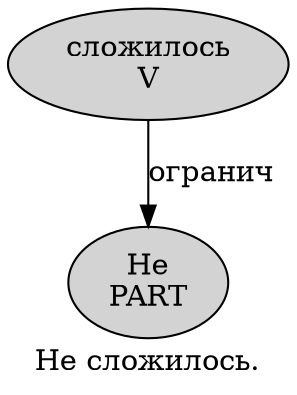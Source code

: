 digraph SENTENCE_3187 {
	graph [label="Не сложилось."]
	node [style=filled]
		0 [label="Не
PART" color="" fillcolor=lightgray penwidth=1 shape=ellipse]
		1 [label="сложилось
V" color="" fillcolor=lightgray penwidth=1 shape=ellipse]
			1 -> 0 [label="огранич"]
}